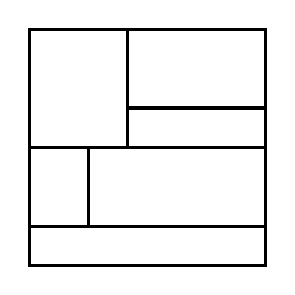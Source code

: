 \begin{tikzpicture}[very thick, scale=.5]
    \draw (0,3) rectangle (5/2,6);
    \draw (5/2,4) rectangle (6,6);
    \draw (5/2,3) rectangle (6,4);
    \draw (0,1) rectangle (3/2,3);
    \draw (3/2,1) rectangle (6,3);
    \draw (0,0) rectangle (6,1);
\end{tikzpicture}
